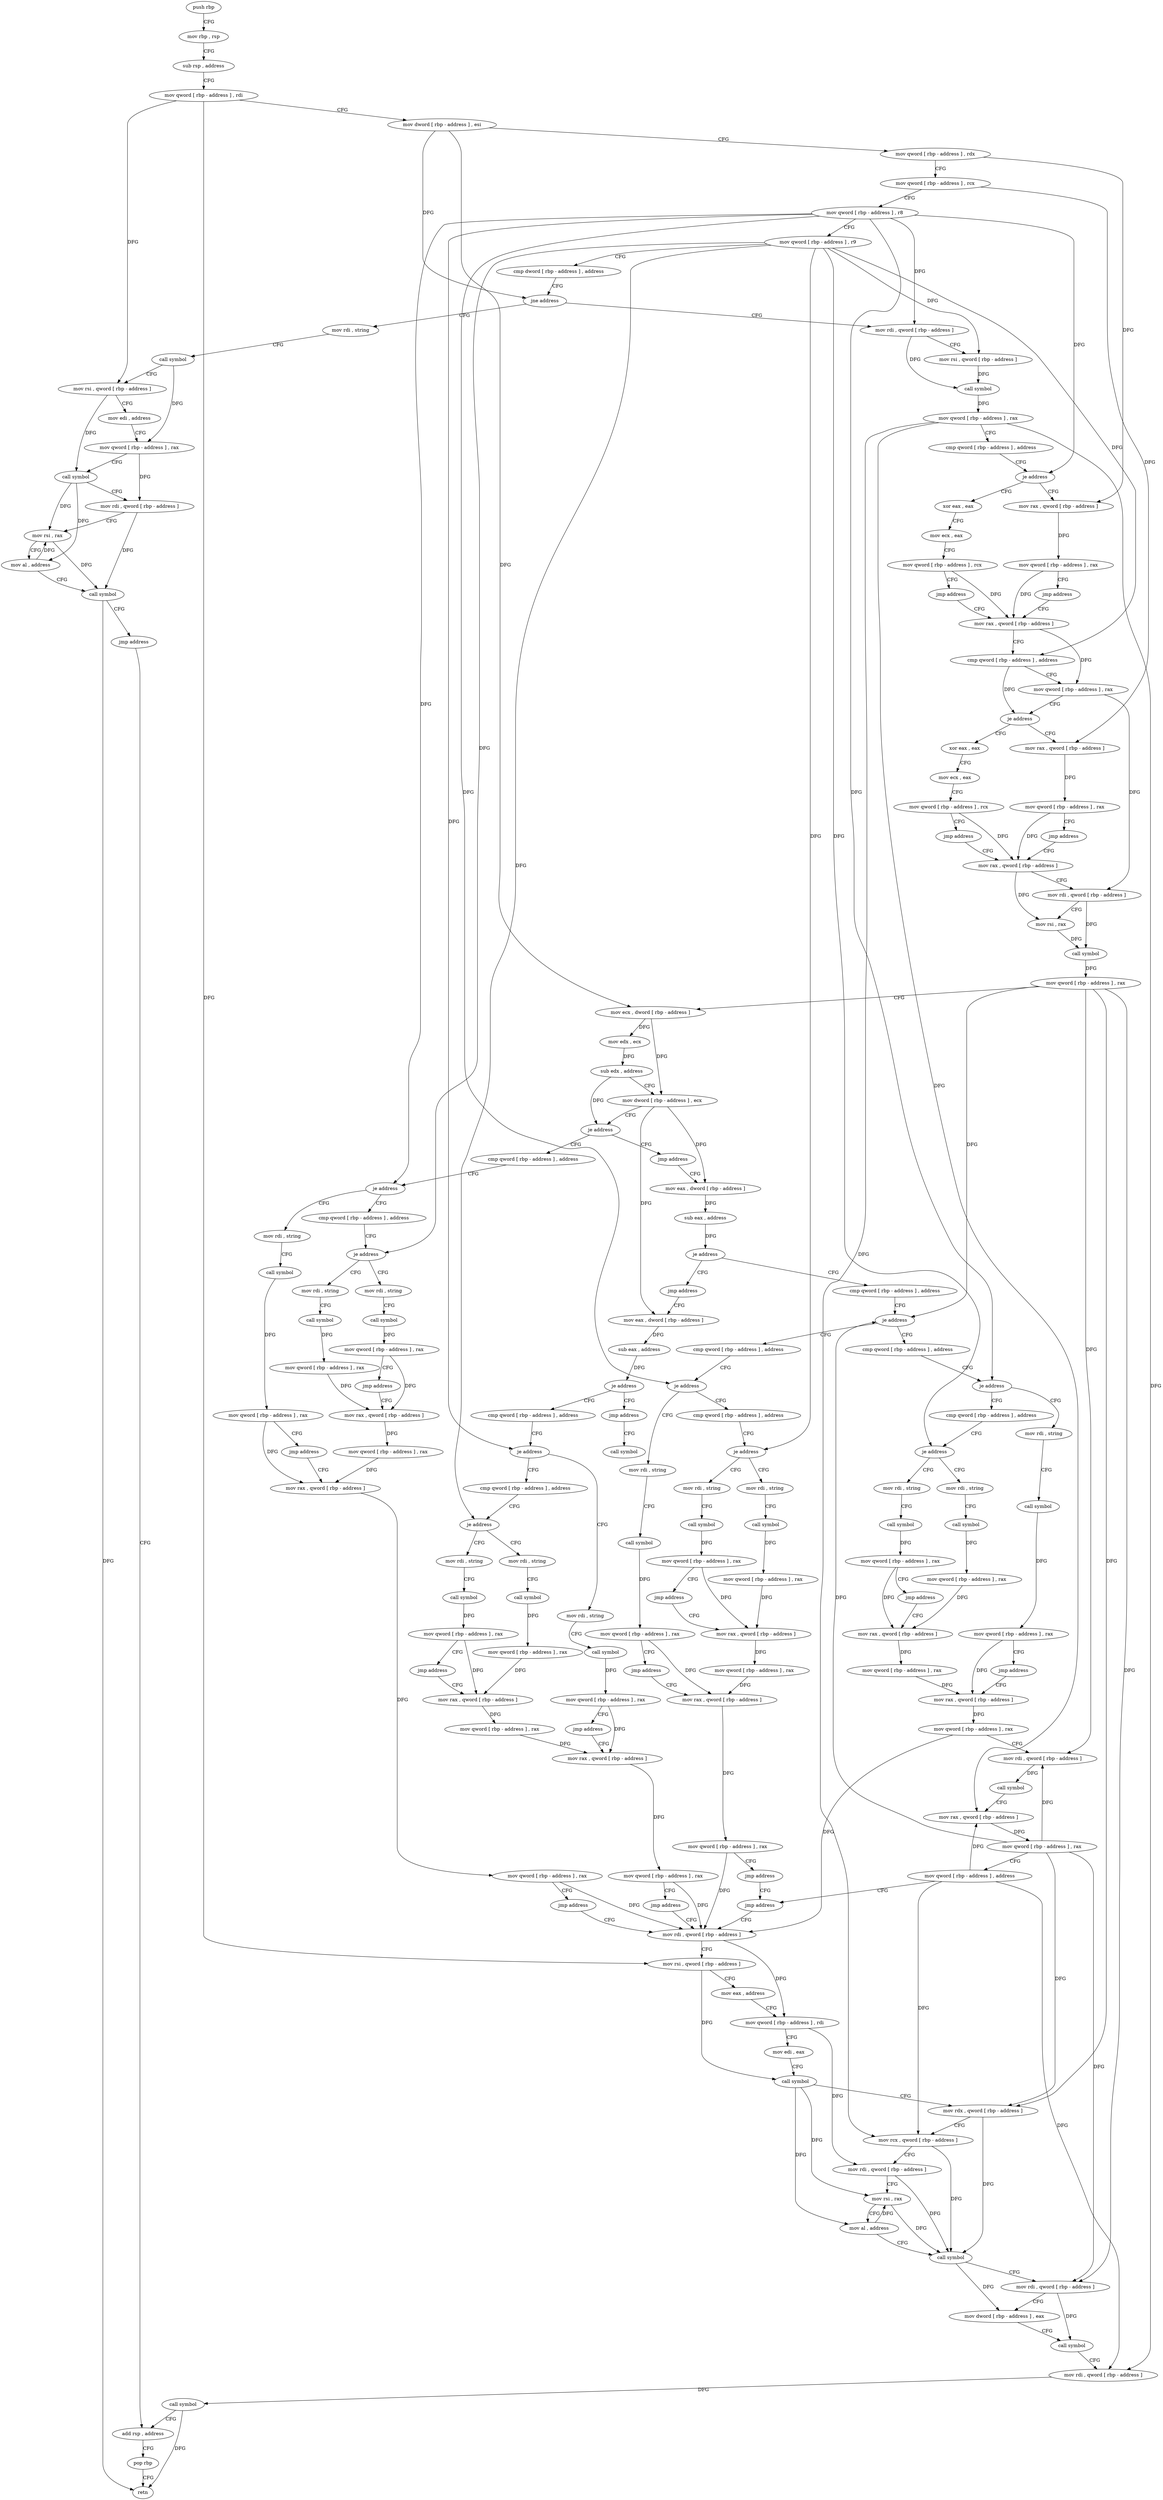 digraph "func" {
"4209312" [label = "push rbp" ]
"4209313" [label = "mov rbp , rsp" ]
"4209316" [label = "sub rsp , address" ]
"4209323" [label = "mov qword [ rbp - address ] , rdi" ]
"4209327" [label = "mov dword [ rbp - address ] , esi" ]
"4209330" [label = "mov qword [ rbp - address ] , rdx" ]
"4209334" [label = "mov qword [ rbp - address ] , rcx" ]
"4209338" [label = "mov qword [ rbp - address ] , r8" ]
"4209342" [label = "mov qword [ rbp - address ] , r9" ]
"4209346" [label = "cmp dword [ rbp - address ] , address" ]
"4209350" [label = "jne address" ]
"4209408" [label = "mov rdi , qword [ rbp - address ]" ]
"4209356" [label = "mov rdi , string" ]
"4209412" [label = "mov rsi , qword [ rbp - address ]" ]
"4209416" [label = "call symbol" ]
"4209421" [label = "mov qword [ rbp - address ] , rax" ]
"4209425" [label = "cmp qword [ rbp - address ] , address" ]
"4209430" [label = "je address" ]
"4209449" [label = "xor eax , eax" ]
"4209436" [label = "mov rax , qword [ rbp - address ]" ]
"4209366" [label = "call symbol" ]
"4209371" [label = "mov rsi , qword [ rbp - address ]" ]
"4209375" [label = "mov edi , address" ]
"4209380" [label = "mov qword [ rbp - address ] , rax" ]
"4209384" [label = "call symbol" ]
"4209389" [label = "mov rdi , qword [ rbp - address ]" ]
"4209393" [label = "mov rsi , rax" ]
"4209396" [label = "mov al , address" ]
"4209398" [label = "call symbol" ]
"4209403" [label = "jmp address" ]
"4210194" [label = "add rsp , address" ]
"4209451" [label = "mov ecx , eax" ]
"4209453" [label = "mov qword [ rbp - address ] , rcx" ]
"4209457" [label = "jmp address" ]
"4209462" [label = "mov rax , qword [ rbp - address ]" ]
"4209440" [label = "mov qword [ rbp - address ] , rax" ]
"4209444" [label = "jmp address" ]
"4210201" [label = "pop rbp" ]
"4210202" [label = "retn" ]
"4209466" [label = "cmp qword [ rbp - address ] , address" ]
"4209471" [label = "mov qword [ rbp - address ] , rax" ]
"4209475" [label = "je address" ]
"4209494" [label = "xor eax , eax" ]
"4209481" [label = "mov rax , qword [ rbp - address ]" ]
"4209496" [label = "mov ecx , eax" ]
"4209498" [label = "mov qword [ rbp - address ] , rcx" ]
"4209502" [label = "jmp address" ]
"4209507" [label = "mov rax , qword [ rbp - address ]" ]
"4209485" [label = "mov qword [ rbp - address ] , rax" ]
"4209489" [label = "jmp address" ]
"4209511" [label = "mov rdi , qword [ rbp - address ]" ]
"4209515" [label = "mov rsi , rax" ]
"4209518" [label = "call symbol" ]
"4209523" [label = "mov qword [ rbp - address ] , rax" ]
"4209527" [label = "mov ecx , dword [ rbp - address ]" ]
"4209530" [label = "mov edx , ecx" ]
"4209532" [label = "sub edx , address" ]
"4209535" [label = "mov dword [ rbp - address ] , ecx" ]
"4209538" [label = "je address" ]
"4209583" [label = "cmp qword [ rbp - address ] , address" ]
"4209544" [label = "jmp address" ]
"4209588" [label = "je address" ]
"4209618" [label = "cmp qword [ rbp - address ] , address" ]
"4209594" [label = "mov rdi , string" ]
"4209549" [label = "mov eax , dword [ rbp - address ]" ]
"4209623" [label = "je address" ]
"4209653" [label = "mov rdi , string" ]
"4209629" [label = "mov rdi , string" ]
"4209604" [label = "call symbol" ]
"4209609" [label = "mov qword [ rbp - address ] , rax" ]
"4209613" [label = "jmp address" ]
"4209680" [label = "mov rax , qword [ rbp - address ]" ]
"4209552" [label = "sub eax , address" ]
"4209555" [label = "je address" ]
"4209693" [label = "cmp qword [ rbp - address ] , address" ]
"4209561" [label = "jmp address" ]
"4209663" [label = "call symbol" ]
"4209668" [label = "mov qword [ rbp - address ] , rax" ]
"4209672" [label = "mov rax , qword [ rbp - address ]" ]
"4209639" [label = "call symbol" ]
"4209644" [label = "mov qword [ rbp - address ] , rax" ]
"4209648" [label = "jmp address" ]
"4209684" [label = "mov qword [ rbp - address ] , rax" ]
"4209688" [label = "jmp address" ]
"4210118" [label = "mov rdi , qword [ rbp - address ]" ]
"4209698" [label = "je address" ]
"4209832" [label = "cmp qword [ rbp - address ] , address" ]
"4209704" [label = "cmp qword [ rbp - address ] , address" ]
"4209566" [label = "mov eax , dword [ rbp - address ]" ]
"4210122" [label = "mov rsi , qword [ rbp - address ]" ]
"4210126" [label = "mov eax , address" ]
"4210131" [label = "mov qword [ rbp - address ] , rdi" ]
"4210138" [label = "mov edi , eax" ]
"4210140" [label = "call symbol" ]
"4210145" [label = "mov rdx , qword [ rbp - address ]" ]
"4210149" [label = "mov rcx , qword [ rbp - address ]" ]
"4210153" [label = "mov rdi , qword [ rbp - address ]" ]
"4210160" [label = "mov rsi , rax" ]
"4210163" [label = "mov al , address" ]
"4210165" [label = "call symbol" ]
"4210170" [label = "mov rdi , qword [ rbp - address ]" ]
"4210174" [label = "mov dword [ rbp - address ] , eax" ]
"4210180" [label = "call symbol" ]
"4210185" [label = "mov rdi , qword [ rbp - address ]" ]
"4210189" [label = "call symbol" ]
"4209676" [label = "mov qword [ rbp - address ] , rax" ]
"4209837" [label = "je address" ]
"4209870" [label = "cmp qword [ rbp - address ] , address" ]
"4209843" [label = "mov rdi , string" ]
"4209709" [label = "je address" ]
"4209742" [label = "cmp qword [ rbp - address ] , address" ]
"4209715" [label = "mov rdi , string" ]
"4209569" [label = "sub eax , address" ]
"4209572" [label = "je address" ]
"4209985" [label = "cmp qword [ rbp - address ] , address" ]
"4209578" [label = "jmp address" ]
"4209875" [label = "je address" ]
"4209908" [label = "mov rdi , string" ]
"4209881" [label = "mov rdi , string" ]
"4209853" [label = "call symbol" ]
"4209858" [label = "mov qword [ rbp - address ] , rax" ]
"4209865" [label = "jmp address" ]
"4209944" [label = "mov rax , qword [ rbp - address ]" ]
"4209747" [label = "je address" ]
"4209780" [label = "mov rdi , string" ]
"4209753" [label = "mov rdi , string" ]
"4209725" [label = "call symbol" ]
"4209730" [label = "mov qword [ rbp - address ] , rax" ]
"4209737" [label = "jmp address" ]
"4209816" [label = "mov rax , qword [ rbp - address ]" ]
"4209990" [label = "je address" ]
"4210023" [label = "cmp qword [ rbp - address ] , address" ]
"4209996" [label = "mov rdi , string" ]
"4210113" [label = "call symbol" ]
"4209918" [label = "call symbol" ]
"4209923" [label = "mov qword [ rbp - address ] , rax" ]
"4209930" [label = "mov rax , qword [ rbp - address ]" ]
"4209891" [label = "call symbol" ]
"4209896" [label = "mov qword [ rbp - address ] , rax" ]
"4209903" [label = "jmp address" ]
"4209951" [label = "mov qword [ rbp - address ] , rax" ]
"4209955" [label = "mov rdi , qword [ rbp - address ]" ]
"4209959" [label = "call symbol" ]
"4209964" [label = "mov rax , qword [ rbp - address ]" ]
"4209968" [label = "mov qword [ rbp - address ] , rax" ]
"4209972" [label = "mov qword [ rbp - address ] , address" ]
"4209980" [label = "jmp address" ]
"4209790" [label = "call symbol" ]
"4209795" [label = "mov qword [ rbp - address ] , rax" ]
"4209802" [label = "mov rax , qword [ rbp - address ]" ]
"4209763" [label = "call symbol" ]
"4209768" [label = "mov qword [ rbp - address ] , rax" ]
"4209775" [label = "jmp address" ]
"4209823" [label = "mov qword [ rbp - address ] , rax" ]
"4209827" [label = "jmp address" ]
"4210028" [label = "je address" ]
"4210061" [label = "mov rdi , string" ]
"4210034" [label = "mov rdi , string" ]
"4210006" [label = "call symbol" ]
"4210011" [label = "mov qword [ rbp - address ] , rax" ]
"4210018" [label = "jmp address" ]
"4210097" [label = "mov rax , qword [ rbp - address ]" ]
"4209937" [label = "mov qword [ rbp - address ] , rax" ]
"4209809" [label = "mov qword [ rbp - address ] , rax" ]
"4210071" [label = "call symbol" ]
"4210076" [label = "mov qword [ rbp - address ] , rax" ]
"4210083" [label = "mov rax , qword [ rbp - address ]" ]
"4210044" [label = "call symbol" ]
"4210049" [label = "mov qword [ rbp - address ] , rax" ]
"4210056" [label = "jmp address" ]
"4210104" [label = "mov qword [ rbp - address ] , rax" ]
"4210108" [label = "jmp address" ]
"4210090" [label = "mov qword [ rbp - address ] , rax" ]
"4209312" -> "4209313" [ label = "CFG" ]
"4209313" -> "4209316" [ label = "CFG" ]
"4209316" -> "4209323" [ label = "CFG" ]
"4209323" -> "4209327" [ label = "CFG" ]
"4209323" -> "4209371" [ label = "DFG" ]
"4209323" -> "4210122" [ label = "DFG" ]
"4209327" -> "4209330" [ label = "CFG" ]
"4209327" -> "4209350" [ label = "DFG" ]
"4209327" -> "4209527" [ label = "DFG" ]
"4209330" -> "4209334" [ label = "CFG" ]
"4209330" -> "4209436" [ label = "DFG" ]
"4209334" -> "4209338" [ label = "CFG" ]
"4209334" -> "4209481" [ label = "DFG" ]
"4209338" -> "4209342" [ label = "CFG" ]
"4209338" -> "4209408" [ label = "DFG" ]
"4209338" -> "4209430" [ label = "DFG" ]
"4209338" -> "4209588" [ label = "DFG" ]
"4209338" -> "4209837" [ label = "DFG" ]
"4209338" -> "4209709" [ label = "DFG" ]
"4209338" -> "4209990" [ label = "DFG" ]
"4209342" -> "4209346" [ label = "CFG" ]
"4209342" -> "4209412" [ label = "DFG" ]
"4209342" -> "4209466" [ label = "DFG" ]
"4209342" -> "4209623" [ label = "DFG" ]
"4209342" -> "4209875" [ label = "DFG" ]
"4209342" -> "4209747" [ label = "DFG" ]
"4209342" -> "4210028" [ label = "DFG" ]
"4209346" -> "4209350" [ label = "CFG" ]
"4209350" -> "4209408" [ label = "CFG" ]
"4209350" -> "4209356" [ label = "CFG" ]
"4209408" -> "4209412" [ label = "CFG" ]
"4209408" -> "4209416" [ label = "DFG" ]
"4209356" -> "4209366" [ label = "CFG" ]
"4209412" -> "4209416" [ label = "DFG" ]
"4209416" -> "4209421" [ label = "DFG" ]
"4209421" -> "4209425" [ label = "CFG" ]
"4209421" -> "4210149" [ label = "DFG" ]
"4209421" -> "4210185" [ label = "DFG" ]
"4209421" -> "4209964" [ label = "DFG" ]
"4209425" -> "4209430" [ label = "CFG" ]
"4209430" -> "4209449" [ label = "CFG" ]
"4209430" -> "4209436" [ label = "CFG" ]
"4209449" -> "4209451" [ label = "CFG" ]
"4209436" -> "4209440" [ label = "DFG" ]
"4209366" -> "4209371" [ label = "CFG" ]
"4209366" -> "4209380" [ label = "DFG" ]
"4209371" -> "4209375" [ label = "CFG" ]
"4209371" -> "4209384" [ label = "DFG" ]
"4209375" -> "4209380" [ label = "CFG" ]
"4209380" -> "4209384" [ label = "CFG" ]
"4209380" -> "4209389" [ label = "DFG" ]
"4209384" -> "4209389" [ label = "CFG" ]
"4209384" -> "4209393" [ label = "DFG" ]
"4209384" -> "4209396" [ label = "DFG" ]
"4209389" -> "4209393" [ label = "CFG" ]
"4209389" -> "4209398" [ label = "DFG" ]
"4209393" -> "4209396" [ label = "CFG" ]
"4209393" -> "4209398" [ label = "DFG" ]
"4209396" -> "4209398" [ label = "CFG" ]
"4209396" -> "4209393" [ label = "DFG" ]
"4209398" -> "4209403" [ label = "CFG" ]
"4209398" -> "4210202" [ label = "DFG" ]
"4209403" -> "4210194" [ label = "CFG" ]
"4210194" -> "4210201" [ label = "CFG" ]
"4209451" -> "4209453" [ label = "CFG" ]
"4209453" -> "4209457" [ label = "CFG" ]
"4209453" -> "4209462" [ label = "DFG" ]
"4209457" -> "4209462" [ label = "CFG" ]
"4209462" -> "4209466" [ label = "CFG" ]
"4209462" -> "4209471" [ label = "DFG" ]
"4209440" -> "4209444" [ label = "CFG" ]
"4209440" -> "4209462" [ label = "DFG" ]
"4209444" -> "4209462" [ label = "CFG" ]
"4210201" -> "4210202" [ label = "CFG" ]
"4209466" -> "4209471" [ label = "CFG" ]
"4209466" -> "4209475" [ label = "DFG" ]
"4209471" -> "4209475" [ label = "CFG" ]
"4209471" -> "4209511" [ label = "DFG" ]
"4209475" -> "4209494" [ label = "CFG" ]
"4209475" -> "4209481" [ label = "CFG" ]
"4209494" -> "4209496" [ label = "CFG" ]
"4209481" -> "4209485" [ label = "DFG" ]
"4209496" -> "4209498" [ label = "CFG" ]
"4209498" -> "4209502" [ label = "CFG" ]
"4209498" -> "4209507" [ label = "DFG" ]
"4209502" -> "4209507" [ label = "CFG" ]
"4209507" -> "4209511" [ label = "CFG" ]
"4209507" -> "4209515" [ label = "DFG" ]
"4209485" -> "4209489" [ label = "CFG" ]
"4209485" -> "4209507" [ label = "DFG" ]
"4209489" -> "4209507" [ label = "CFG" ]
"4209511" -> "4209515" [ label = "CFG" ]
"4209511" -> "4209518" [ label = "DFG" ]
"4209515" -> "4209518" [ label = "DFG" ]
"4209518" -> "4209523" [ label = "DFG" ]
"4209523" -> "4209527" [ label = "CFG" ]
"4209523" -> "4209698" [ label = "DFG" ]
"4209523" -> "4210145" [ label = "DFG" ]
"4209523" -> "4210170" [ label = "DFG" ]
"4209523" -> "4209955" [ label = "DFG" ]
"4209527" -> "4209530" [ label = "DFG" ]
"4209527" -> "4209535" [ label = "DFG" ]
"4209530" -> "4209532" [ label = "DFG" ]
"4209532" -> "4209535" [ label = "CFG" ]
"4209532" -> "4209538" [ label = "DFG" ]
"4209535" -> "4209538" [ label = "CFG" ]
"4209535" -> "4209549" [ label = "DFG" ]
"4209535" -> "4209566" [ label = "DFG" ]
"4209538" -> "4209583" [ label = "CFG" ]
"4209538" -> "4209544" [ label = "CFG" ]
"4209583" -> "4209588" [ label = "CFG" ]
"4209544" -> "4209549" [ label = "CFG" ]
"4209588" -> "4209618" [ label = "CFG" ]
"4209588" -> "4209594" [ label = "CFG" ]
"4209618" -> "4209623" [ label = "CFG" ]
"4209594" -> "4209604" [ label = "CFG" ]
"4209549" -> "4209552" [ label = "DFG" ]
"4209623" -> "4209653" [ label = "CFG" ]
"4209623" -> "4209629" [ label = "CFG" ]
"4209653" -> "4209663" [ label = "CFG" ]
"4209629" -> "4209639" [ label = "CFG" ]
"4209604" -> "4209609" [ label = "DFG" ]
"4209609" -> "4209613" [ label = "CFG" ]
"4209609" -> "4209680" [ label = "DFG" ]
"4209613" -> "4209680" [ label = "CFG" ]
"4209680" -> "4209684" [ label = "DFG" ]
"4209552" -> "4209555" [ label = "DFG" ]
"4209555" -> "4209693" [ label = "CFG" ]
"4209555" -> "4209561" [ label = "CFG" ]
"4209693" -> "4209698" [ label = "CFG" ]
"4209561" -> "4209566" [ label = "CFG" ]
"4209663" -> "4209668" [ label = "DFG" ]
"4209668" -> "4209672" [ label = "DFG" ]
"4209672" -> "4209676" [ label = "DFG" ]
"4209639" -> "4209644" [ label = "DFG" ]
"4209644" -> "4209648" [ label = "CFG" ]
"4209644" -> "4209672" [ label = "DFG" ]
"4209648" -> "4209672" [ label = "CFG" ]
"4209684" -> "4209688" [ label = "CFG" ]
"4209684" -> "4210118" [ label = "DFG" ]
"4209688" -> "4210118" [ label = "CFG" ]
"4210118" -> "4210122" [ label = "CFG" ]
"4210118" -> "4210131" [ label = "DFG" ]
"4209698" -> "4209832" [ label = "CFG" ]
"4209698" -> "4209704" [ label = "CFG" ]
"4209832" -> "4209837" [ label = "CFG" ]
"4209704" -> "4209709" [ label = "CFG" ]
"4209566" -> "4209569" [ label = "DFG" ]
"4210122" -> "4210126" [ label = "CFG" ]
"4210122" -> "4210140" [ label = "DFG" ]
"4210126" -> "4210131" [ label = "CFG" ]
"4210131" -> "4210138" [ label = "CFG" ]
"4210131" -> "4210153" [ label = "DFG" ]
"4210138" -> "4210140" [ label = "CFG" ]
"4210140" -> "4210145" [ label = "CFG" ]
"4210140" -> "4210160" [ label = "DFG" ]
"4210140" -> "4210163" [ label = "DFG" ]
"4210145" -> "4210149" [ label = "CFG" ]
"4210145" -> "4210165" [ label = "DFG" ]
"4210149" -> "4210153" [ label = "CFG" ]
"4210149" -> "4210165" [ label = "DFG" ]
"4210153" -> "4210160" [ label = "CFG" ]
"4210153" -> "4210165" [ label = "DFG" ]
"4210160" -> "4210163" [ label = "CFG" ]
"4210160" -> "4210165" [ label = "DFG" ]
"4210163" -> "4210165" [ label = "CFG" ]
"4210163" -> "4210160" [ label = "DFG" ]
"4210165" -> "4210170" [ label = "CFG" ]
"4210165" -> "4210174" [ label = "DFG" ]
"4210170" -> "4210174" [ label = "CFG" ]
"4210170" -> "4210180" [ label = "DFG" ]
"4210174" -> "4210180" [ label = "CFG" ]
"4210180" -> "4210185" [ label = "CFG" ]
"4210185" -> "4210189" [ label = "DFG" ]
"4210189" -> "4210194" [ label = "CFG" ]
"4210189" -> "4210202" [ label = "DFG" ]
"4209676" -> "4209680" [ label = "DFG" ]
"4209837" -> "4209870" [ label = "CFG" ]
"4209837" -> "4209843" [ label = "CFG" ]
"4209870" -> "4209875" [ label = "CFG" ]
"4209843" -> "4209853" [ label = "CFG" ]
"4209709" -> "4209742" [ label = "CFG" ]
"4209709" -> "4209715" [ label = "CFG" ]
"4209742" -> "4209747" [ label = "CFG" ]
"4209715" -> "4209725" [ label = "CFG" ]
"4209569" -> "4209572" [ label = "DFG" ]
"4209572" -> "4209985" [ label = "CFG" ]
"4209572" -> "4209578" [ label = "CFG" ]
"4209985" -> "4209990" [ label = "CFG" ]
"4209578" -> "4210113" [ label = "CFG" ]
"4209875" -> "4209908" [ label = "CFG" ]
"4209875" -> "4209881" [ label = "CFG" ]
"4209908" -> "4209918" [ label = "CFG" ]
"4209881" -> "4209891" [ label = "CFG" ]
"4209853" -> "4209858" [ label = "DFG" ]
"4209858" -> "4209865" [ label = "CFG" ]
"4209858" -> "4209944" [ label = "DFG" ]
"4209865" -> "4209944" [ label = "CFG" ]
"4209944" -> "4209951" [ label = "DFG" ]
"4209747" -> "4209780" [ label = "CFG" ]
"4209747" -> "4209753" [ label = "CFG" ]
"4209780" -> "4209790" [ label = "CFG" ]
"4209753" -> "4209763" [ label = "CFG" ]
"4209725" -> "4209730" [ label = "DFG" ]
"4209730" -> "4209737" [ label = "CFG" ]
"4209730" -> "4209816" [ label = "DFG" ]
"4209737" -> "4209816" [ label = "CFG" ]
"4209816" -> "4209823" [ label = "DFG" ]
"4209990" -> "4210023" [ label = "CFG" ]
"4209990" -> "4209996" [ label = "CFG" ]
"4210023" -> "4210028" [ label = "CFG" ]
"4209996" -> "4210006" [ label = "CFG" ]
"4209918" -> "4209923" [ label = "DFG" ]
"4209923" -> "4209930" [ label = "DFG" ]
"4209930" -> "4209937" [ label = "DFG" ]
"4209891" -> "4209896" [ label = "DFG" ]
"4209896" -> "4209903" [ label = "CFG" ]
"4209896" -> "4209930" [ label = "DFG" ]
"4209903" -> "4209930" [ label = "CFG" ]
"4209951" -> "4209955" [ label = "CFG" ]
"4209951" -> "4210118" [ label = "DFG" ]
"4209955" -> "4209959" [ label = "DFG" ]
"4209959" -> "4209964" [ label = "CFG" ]
"4209964" -> "4209968" [ label = "DFG" ]
"4209968" -> "4209972" [ label = "CFG" ]
"4209968" -> "4209698" [ label = "DFG" ]
"4209968" -> "4210145" [ label = "DFG" ]
"4209968" -> "4210170" [ label = "DFG" ]
"4209968" -> "4209955" [ label = "DFG" ]
"4209972" -> "4209980" [ label = "CFG" ]
"4209972" -> "4210149" [ label = "DFG" ]
"4209972" -> "4210185" [ label = "DFG" ]
"4209972" -> "4209964" [ label = "DFG" ]
"4209980" -> "4210118" [ label = "CFG" ]
"4209790" -> "4209795" [ label = "DFG" ]
"4209795" -> "4209802" [ label = "DFG" ]
"4209802" -> "4209809" [ label = "DFG" ]
"4209763" -> "4209768" [ label = "DFG" ]
"4209768" -> "4209775" [ label = "CFG" ]
"4209768" -> "4209802" [ label = "DFG" ]
"4209775" -> "4209802" [ label = "CFG" ]
"4209823" -> "4209827" [ label = "CFG" ]
"4209823" -> "4210118" [ label = "DFG" ]
"4209827" -> "4209980" [ label = "CFG" ]
"4210028" -> "4210061" [ label = "CFG" ]
"4210028" -> "4210034" [ label = "CFG" ]
"4210061" -> "4210071" [ label = "CFG" ]
"4210034" -> "4210044" [ label = "CFG" ]
"4210006" -> "4210011" [ label = "DFG" ]
"4210011" -> "4210018" [ label = "CFG" ]
"4210011" -> "4210097" [ label = "DFG" ]
"4210018" -> "4210097" [ label = "CFG" ]
"4210097" -> "4210104" [ label = "DFG" ]
"4209937" -> "4209944" [ label = "DFG" ]
"4209809" -> "4209816" [ label = "DFG" ]
"4210071" -> "4210076" [ label = "DFG" ]
"4210076" -> "4210083" [ label = "DFG" ]
"4210083" -> "4210090" [ label = "DFG" ]
"4210044" -> "4210049" [ label = "DFG" ]
"4210049" -> "4210056" [ label = "CFG" ]
"4210049" -> "4210083" [ label = "DFG" ]
"4210056" -> "4210083" [ label = "CFG" ]
"4210104" -> "4210108" [ label = "CFG" ]
"4210104" -> "4210118" [ label = "DFG" ]
"4210108" -> "4210118" [ label = "CFG" ]
"4210090" -> "4210097" [ label = "DFG" ]
}
